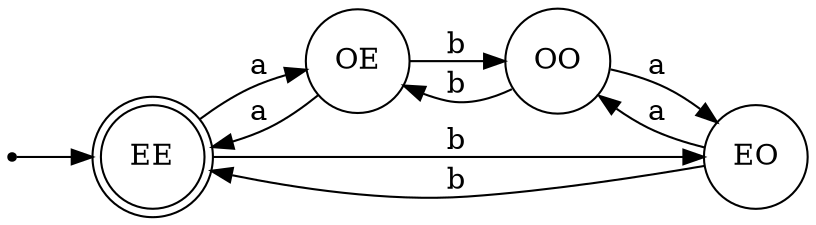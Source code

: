 digraph deterministic_finite_accepter {
	rankdir=LR;
	size="8,5"
	node [shape = point ]; qi
	node [shape = doublecircle]; EE
	node [shape = circle];
	qi  -> EE
	EE -> OE [ label = "a" ];
	EE -> EO [ label = "b" ];
	OE -> EE [ label = "a" ];
	OE -> OO [ label = "b" ];
	OO -> OE [ label = "b" ];
	OO -> EO [ label = "a" ];
	EO -> OO [ label = "a" ];	
	EO -> EE [ label = "b" ];	
}
